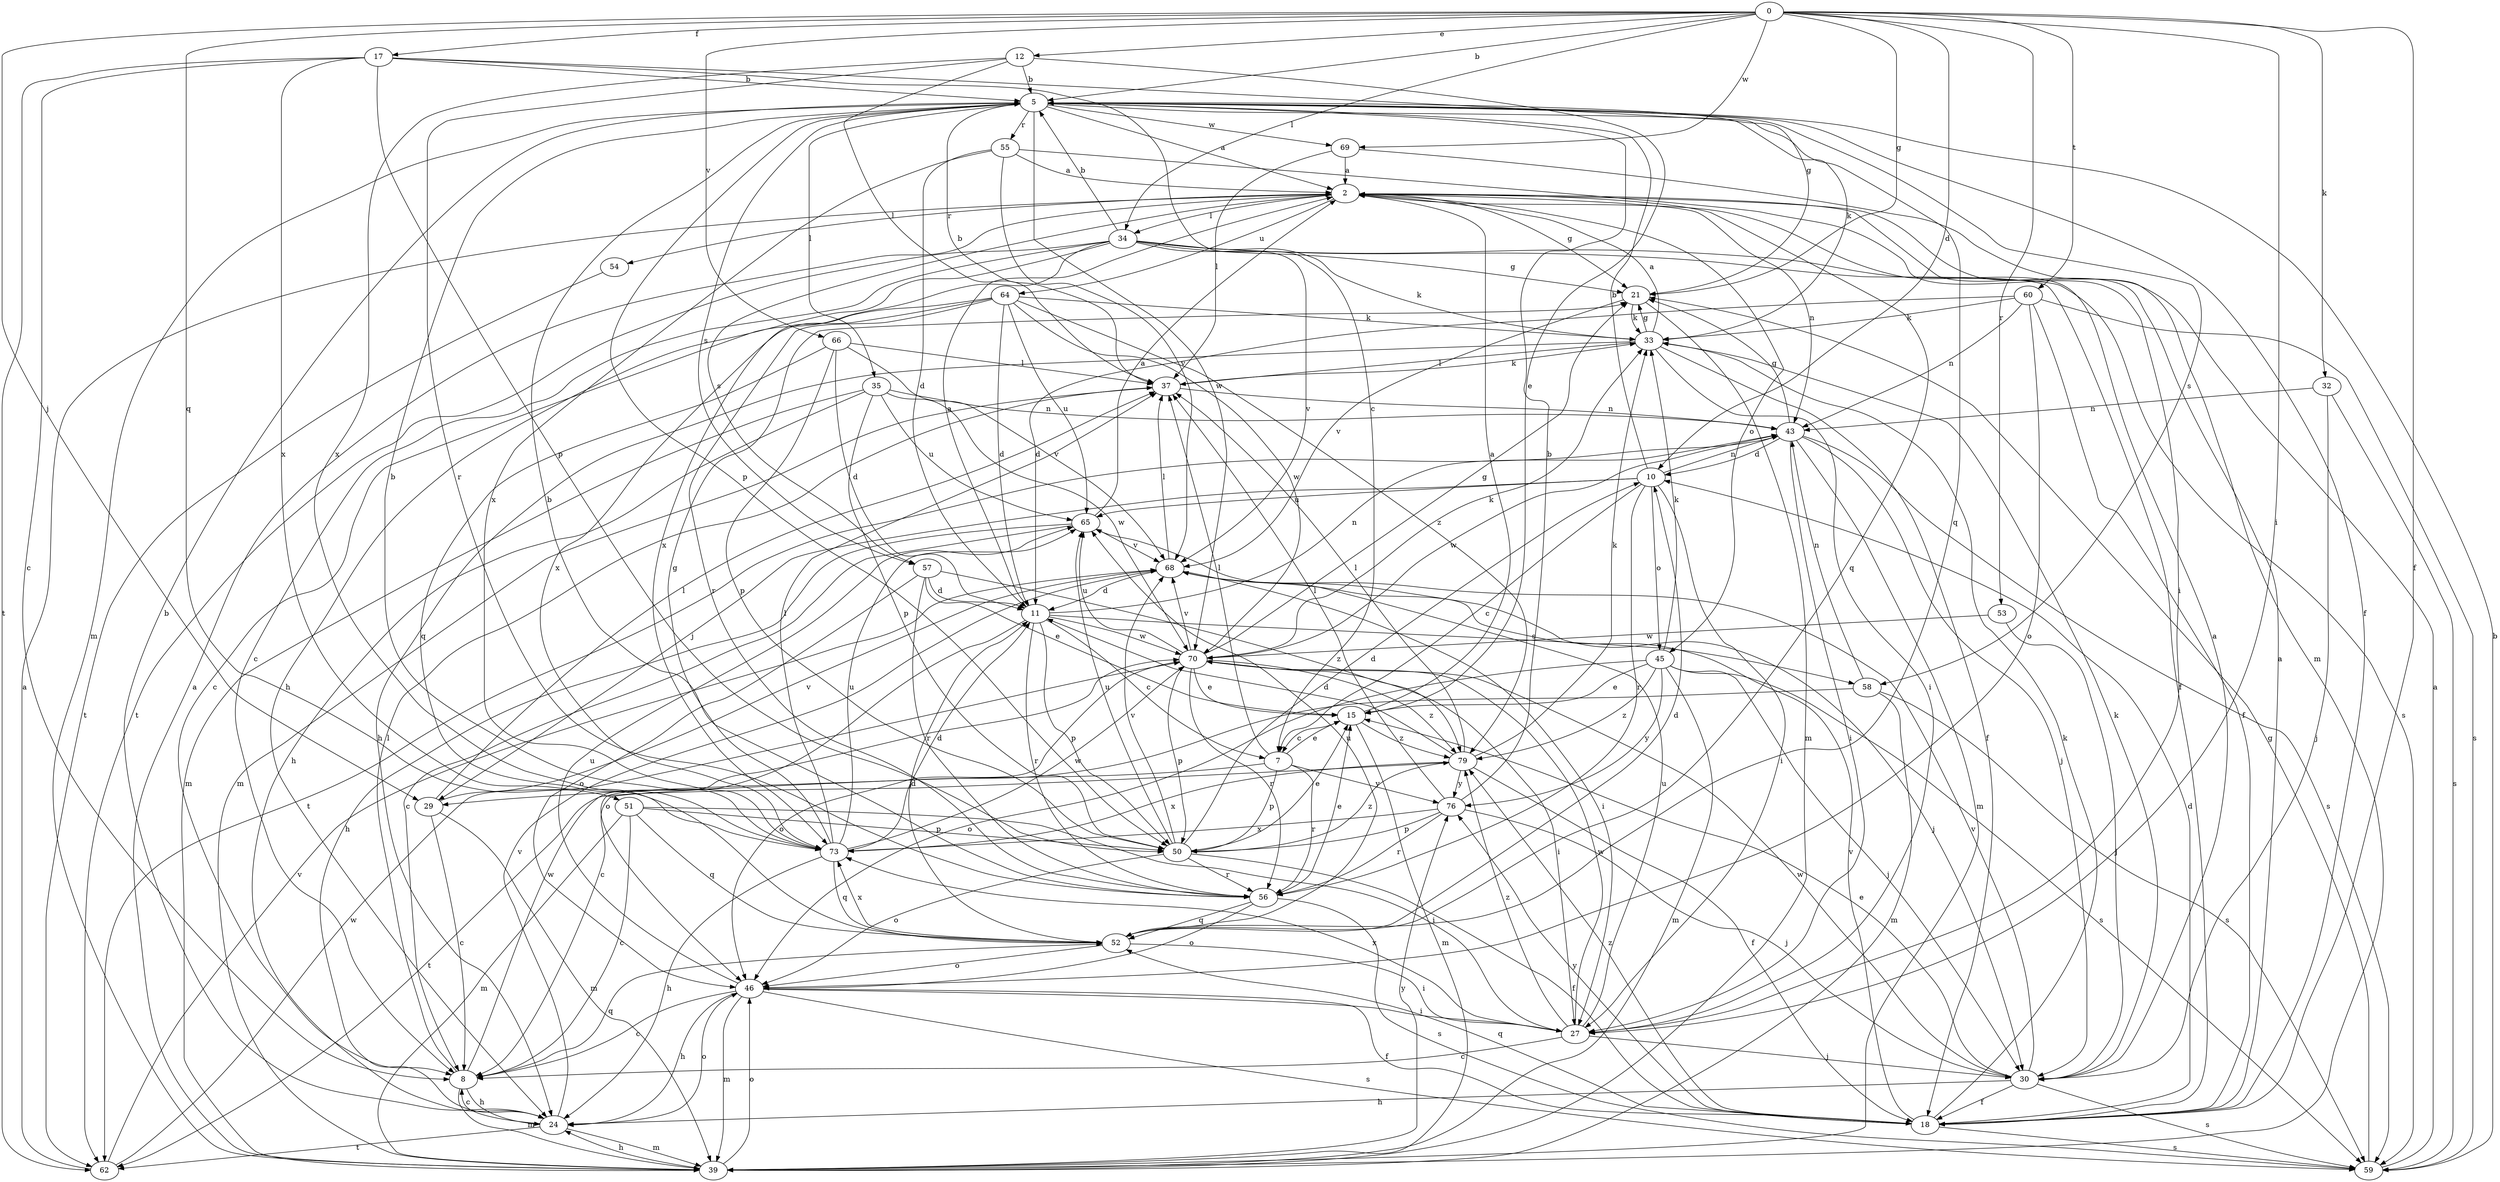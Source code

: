 strict digraph  {
0;
2;
5;
7;
8;
10;
11;
12;
15;
17;
18;
21;
24;
27;
29;
30;
32;
33;
34;
35;
37;
39;
43;
45;
46;
50;
51;
52;
53;
54;
55;
56;
57;
58;
59;
60;
62;
64;
65;
66;
68;
69;
70;
73;
76;
79;
0 -> 5  [label=b];
0 -> 10  [label=d];
0 -> 12  [label=e];
0 -> 17  [label=f];
0 -> 18  [label=f];
0 -> 21  [label=g];
0 -> 27  [label=i];
0 -> 29  [label=j];
0 -> 32  [label=k];
0 -> 34  [label=l];
0 -> 51  [label=q];
0 -> 53  [label=r];
0 -> 60  [label=t];
0 -> 66  [label=v];
0 -> 69  [label=w];
2 -> 21  [label=g];
2 -> 34  [label=l];
2 -> 43  [label=n];
2 -> 45  [label=o];
2 -> 52  [label=q];
2 -> 54  [label=r];
2 -> 57  [label=s];
2 -> 64  [label=u];
5 -> 2  [label=a];
5 -> 18  [label=f];
5 -> 33  [label=k];
5 -> 35  [label=l];
5 -> 39  [label=m];
5 -> 50  [label=p];
5 -> 52  [label=q];
5 -> 55  [label=r];
5 -> 57  [label=s];
5 -> 58  [label=s];
5 -> 69  [label=w];
5 -> 70  [label=w];
7 -> 15  [label=e];
7 -> 29  [label=j];
7 -> 37  [label=l];
7 -> 50  [label=p];
7 -> 56  [label=r];
7 -> 76  [label=y];
8 -> 24  [label=h];
8 -> 37  [label=l];
8 -> 39  [label=m];
8 -> 52  [label=q];
8 -> 70  [label=w];
10 -> 5  [label=b];
10 -> 7  [label=c];
10 -> 27  [label=i];
10 -> 29  [label=j];
10 -> 43  [label=n];
10 -> 45  [label=o];
10 -> 56  [label=r];
10 -> 65  [label=u];
11 -> 2  [label=a];
11 -> 7  [label=c];
11 -> 43  [label=n];
11 -> 46  [label=o];
11 -> 50  [label=p];
11 -> 56  [label=r];
11 -> 58  [label=s];
11 -> 70  [label=w];
12 -> 5  [label=b];
12 -> 15  [label=e];
12 -> 37  [label=l];
12 -> 56  [label=r];
12 -> 73  [label=x];
15 -> 2  [label=a];
15 -> 7  [label=c];
15 -> 39  [label=m];
15 -> 79  [label=z];
17 -> 5  [label=b];
17 -> 7  [label=c];
17 -> 8  [label=c];
17 -> 21  [label=g];
17 -> 50  [label=p];
17 -> 62  [label=t];
17 -> 73  [label=x];
18 -> 2  [label=a];
18 -> 10  [label=d];
18 -> 33  [label=k];
18 -> 52  [label=q];
18 -> 59  [label=s];
18 -> 68  [label=v];
18 -> 76  [label=y];
18 -> 79  [label=z];
21 -> 33  [label=k];
21 -> 39  [label=m];
21 -> 68  [label=v];
24 -> 5  [label=b];
24 -> 8  [label=c];
24 -> 39  [label=m];
24 -> 46  [label=o];
24 -> 62  [label=t];
24 -> 68  [label=v];
27 -> 8  [label=c];
27 -> 30  [label=j];
27 -> 65  [label=u];
27 -> 70  [label=w];
27 -> 73  [label=x];
27 -> 79  [label=z];
29 -> 8  [label=c];
29 -> 37  [label=l];
29 -> 39  [label=m];
29 -> 68  [label=v];
30 -> 2  [label=a];
30 -> 15  [label=e];
30 -> 18  [label=f];
30 -> 24  [label=h];
30 -> 33  [label=k];
30 -> 59  [label=s];
30 -> 68  [label=v];
30 -> 70  [label=w];
32 -> 30  [label=j];
32 -> 43  [label=n];
32 -> 59  [label=s];
33 -> 2  [label=a];
33 -> 18  [label=f];
33 -> 21  [label=g];
33 -> 24  [label=h];
33 -> 27  [label=i];
33 -> 37  [label=l];
34 -> 5  [label=b];
34 -> 8  [label=c];
34 -> 18  [label=f];
34 -> 21  [label=g];
34 -> 24  [label=h];
34 -> 33  [label=k];
34 -> 59  [label=s];
34 -> 62  [label=t];
34 -> 68  [label=v];
34 -> 73  [label=x];
35 -> 24  [label=h];
35 -> 39  [label=m];
35 -> 43  [label=n];
35 -> 50  [label=p];
35 -> 65  [label=u];
35 -> 70  [label=w];
37 -> 5  [label=b];
37 -> 33  [label=k];
37 -> 39  [label=m];
37 -> 43  [label=n];
39 -> 2  [label=a];
39 -> 24  [label=h];
39 -> 46  [label=o];
39 -> 76  [label=y];
43 -> 10  [label=d];
43 -> 21  [label=g];
43 -> 27  [label=i];
43 -> 30  [label=j];
43 -> 39  [label=m];
43 -> 59  [label=s];
43 -> 62  [label=t];
43 -> 70  [label=w];
45 -> 15  [label=e];
45 -> 30  [label=j];
45 -> 33  [label=k];
45 -> 39  [label=m];
45 -> 46  [label=o];
45 -> 59  [label=s];
45 -> 76  [label=y];
45 -> 79  [label=z];
46 -> 8  [label=c];
46 -> 18  [label=f];
46 -> 24  [label=h];
46 -> 27  [label=i];
46 -> 39  [label=m];
46 -> 59  [label=s];
46 -> 65  [label=u];
50 -> 10  [label=d];
50 -> 15  [label=e];
50 -> 18  [label=f];
50 -> 46  [label=o];
50 -> 56  [label=r];
50 -> 65  [label=u];
50 -> 68  [label=v];
50 -> 79  [label=z];
51 -> 8  [label=c];
51 -> 27  [label=i];
51 -> 39  [label=m];
51 -> 50  [label=p];
51 -> 52  [label=q];
52 -> 10  [label=d];
52 -> 11  [label=d];
52 -> 27  [label=i];
52 -> 46  [label=o];
52 -> 65  [label=u];
52 -> 73  [label=x];
53 -> 30  [label=j];
53 -> 70  [label=w];
54 -> 62  [label=t];
55 -> 2  [label=a];
55 -> 11  [label=d];
55 -> 27  [label=i];
55 -> 68  [label=v];
55 -> 73  [label=x];
56 -> 5  [label=b];
56 -> 15  [label=e];
56 -> 46  [label=o];
56 -> 52  [label=q];
56 -> 59  [label=s];
57 -> 11  [label=d];
57 -> 15  [label=e];
57 -> 46  [label=o];
57 -> 56  [label=r];
57 -> 79  [label=z];
58 -> 8  [label=c];
58 -> 39  [label=m];
58 -> 43  [label=n];
58 -> 59  [label=s];
59 -> 2  [label=a];
59 -> 5  [label=b];
59 -> 21  [label=g];
60 -> 11  [label=d];
60 -> 18  [label=f];
60 -> 33  [label=k];
60 -> 43  [label=n];
60 -> 46  [label=o];
60 -> 59  [label=s];
62 -> 2  [label=a];
62 -> 68  [label=v];
62 -> 70  [label=w];
64 -> 8  [label=c];
64 -> 11  [label=d];
64 -> 33  [label=k];
64 -> 56  [label=r];
64 -> 65  [label=u];
64 -> 70  [label=w];
64 -> 73  [label=x];
64 -> 79  [label=z];
65 -> 2  [label=a];
65 -> 8  [label=c];
65 -> 24  [label=h];
65 -> 68  [label=v];
66 -> 11  [label=d];
66 -> 37  [label=l];
66 -> 50  [label=p];
66 -> 52  [label=q];
66 -> 68  [label=v];
68 -> 11  [label=d];
68 -> 27  [label=i];
68 -> 30  [label=j];
68 -> 37  [label=l];
69 -> 2  [label=a];
69 -> 37  [label=l];
69 -> 39  [label=m];
70 -> 15  [label=e];
70 -> 21  [label=g];
70 -> 27  [label=i];
70 -> 33  [label=k];
70 -> 46  [label=o];
70 -> 50  [label=p];
70 -> 56  [label=r];
70 -> 65  [label=u];
70 -> 68  [label=v];
70 -> 79  [label=z];
73 -> 5  [label=b];
73 -> 11  [label=d];
73 -> 21  [label=g];
73 -> 24  [label=h];
73 -> 37  [label=l];
73 -> 52  [label=q];
73 -> 65  [label=u];
73 -> 70  [label=w];
76 -> 5  [label=b];
76 -> 30  [label=j];
76 -> 37  [label=l];
76 -> 50  [label=p];
76 -> 56  [label=r];
76 -> 73  [label=x];
79 -> 11  [label=d];
79 -> 18  [label=f];
79 -> 33  [label=k];
79 -> 37  [label=l];
79 -> 62  [label=t];
79 -> 73  [label=x];
79 -> 76  [label=y];
}

